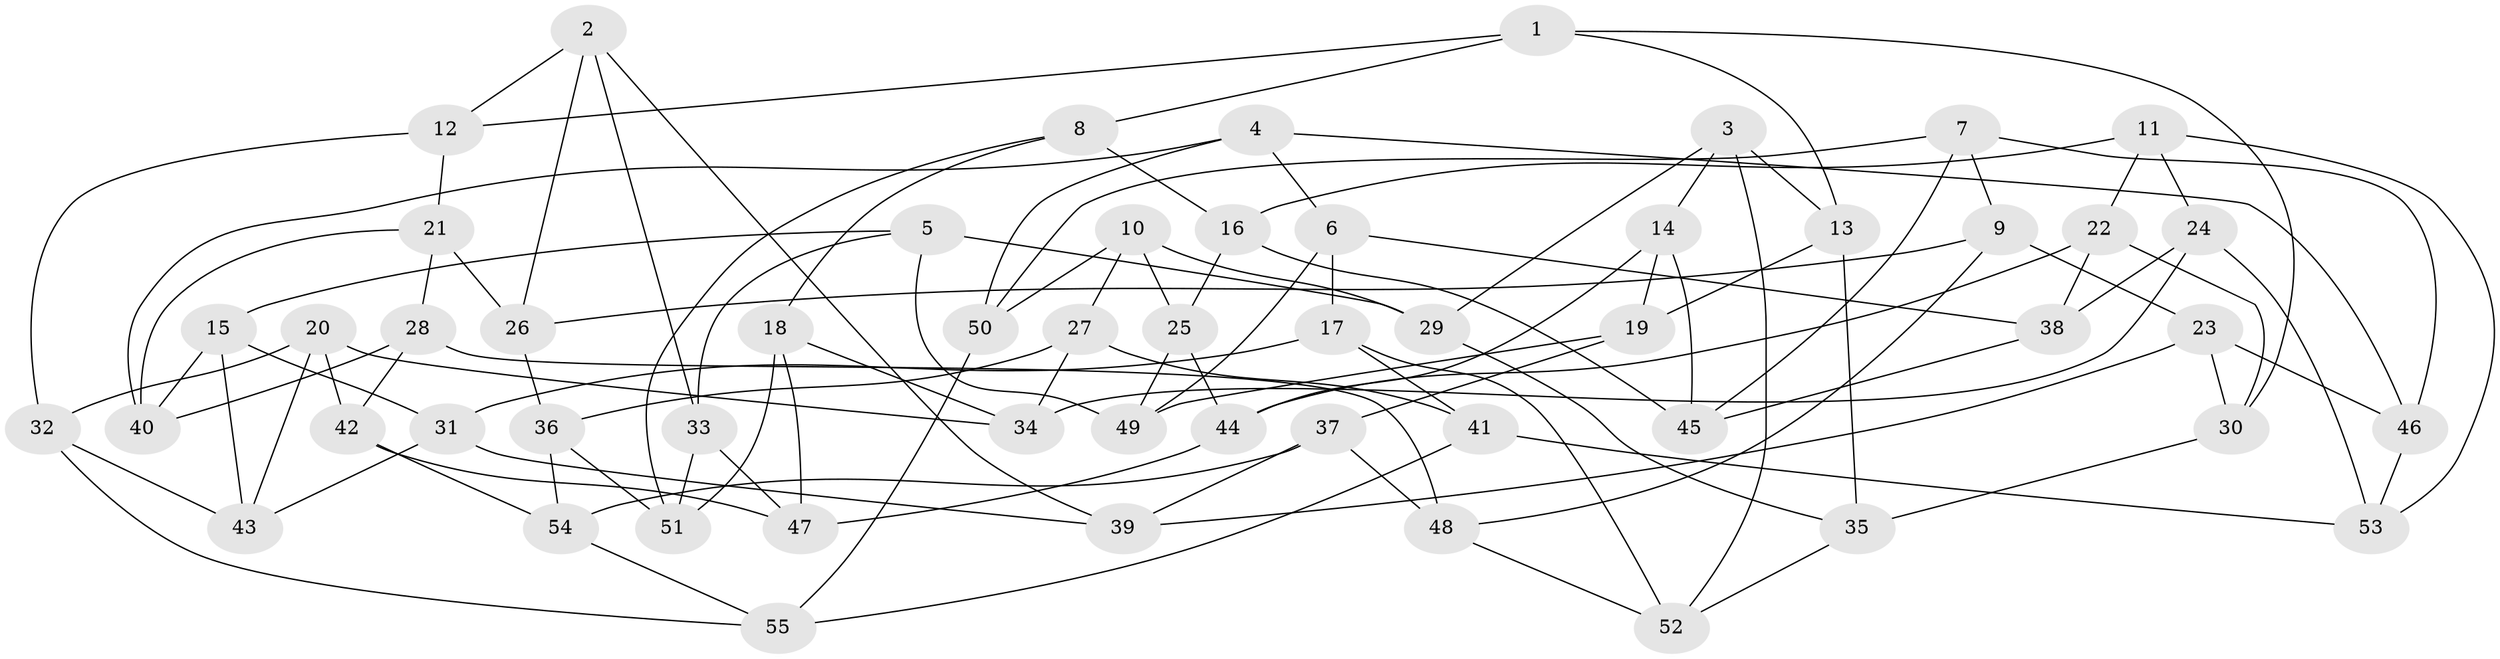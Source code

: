// coarse degree distribution, {9: 0.045454545454545456, 10: 0.045454545454545456, 3: 0.18181818181818182, 8: 0.18181818181818182, 4: 0.36363636363636365, 7: 0.09090909090909091, 2: 0.045454545454545456, 5: 0.045454545454545456}
// Generated by graph-tools (version 1.1) at 2025/54/03/04/25 22:54:03]
// undirected, 55 vertices, 110 edges
graph export_dot {
  node [color=gray90,style=filled];
  1;
  2;
  3;
  4;
  5;
  6;
  7;
  8;
  9;
  10;
  11;
  12;
  13;
  14;
  15;
  16;
  17;
  18;
  19;
  20;
  21;
  22;
  23;
  24;
  25;
  26;
  27;
  28;
  29;
  30;
  31;
  32;
  33;
  34;
  35;
  36;
  37;
  38;
  39;
  40;
  41;
  42;
  43;
  44;
  45;
  46;
  47;
  48;
  49;
  50;
  51;
  52;
  53;
  54;
  55;
  1 -- 13;
  1 -- 12;
  1 -- 8;
  1 -- 30;
  2 -- 26;
  2 -- 33;
  2 -- 12;
  2 -- 39;
  3 -- 29;
  3 -- 14;
  3 -- 13;
  3 -- 52;
  4 -- 46;
  4 -- 40;
  4 -- 6;
  4 -- 50;
  5 -- 15;
  5 -- 49;
  5 -- 29;
  5 -- 33;
  6 -- 38;
  6 -- 49;
  6 -- 17;
  7 -- 45;
  7 -- 46;
  7 -- 9;
  7 -- 50;
  8 -- 16;
  8 -- 18;
  8 -- 51;
  9 -- 23;
  9 -- 48;
  9 -- 26;
  10 -- 25;
  10 -- 27;
  10 -- 29;
  10 -- 50;
  11 -- 24;
  11 -- 16;
  11 -- 22;
  11 -- 53;
  12 -- 32;
  12 -- 21;
  13 -- 19;
  13 -- 35;
  14 -- 19;
  14 -- 44;
  14 -- 45;
  15 -- 43;
  15 -- 31;
  15 -- 40;
  16 -- 25;
  16 -- 45;
  17 -- 52;
  17 -- 31;
  17 -- 41;
  18 -- 51;
  18 -- 47;
  18 -- 34;
  19 -- 49;
  19 -- 37;
  20 -- 42;
  20 -- 32;
  20 -- 43;
  20 -- 34;
  21 -- 40;
  21 -- 28;
  21 -- 26;
  22 -- 38;
  22 -- 44;
  22 -- 30;
  23 -- 39;
  23 -- 30;
  23 -- 46;
  24 -- 38;
  24 -- 53;
  24 -- 34;
  25 -- 44;
  25 -- 49;
  26 -- 36;
  27 -- 34;
  27 -- 41;
  27 -- 36;
  28 -- 40;
  28 -- 48;
  28 -- 42;
  29 -- 35;
  30 -- 35;
  31 -- 43;
  31 -- 39;
  32 -- 55;
  32 -- 43;
  33 -- 51;
  33 -- 47;
  35 -- 52;
  36 -- 51;
  36 -- 54;
  37 -- 54;
  37 -- 39;
  37 -- 48;
  38 -- 45;
  41 -- 53;
  41 -- 55;
  42 -- 47;
  42 -- 54;
  44 -- 47;
  46 -- 53;
  48 -- 52;
  50 -- 55;
  54 -- 55;
}
